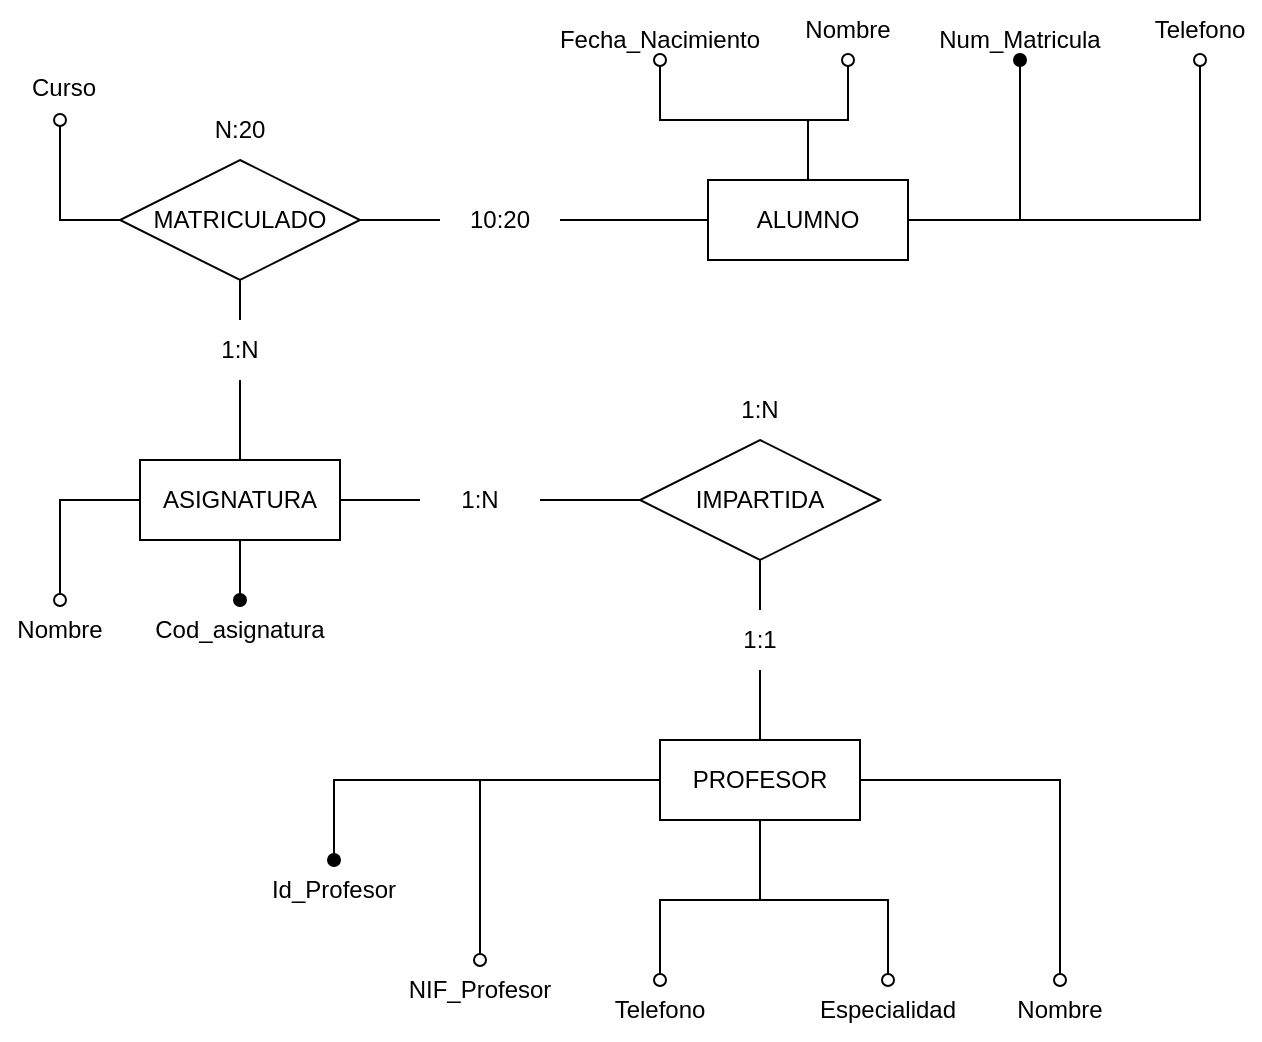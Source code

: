 <mxfile version="26.1.1">
  <diagram name="Página-1" id="_XEazPH0jgUANQakg6KC">
    <mxGraphModel dx="600" dy="326" grid="1" gridSize="10" guides="1" tooltips="1" connect="1" arrows="1" fold="1" page="1" pageScale="1" pageWidth="827" pageHeight="1169" math="0" shadow="0">
      <root>
        <mxCell id="0" />
        <mxCell id="1" parent="0" />
        <mxCell id="dl99ZVLsb3P6r3GAkJ6L-15" value="" style="edgeStyle=orthogonalEdgeStyle;rounded=0;orthogonalLoop=1;jettySize=auto;html=1;endArrow=oval;endFill=1;" edge="1" parent="1" source="dl99ZVLsb3P6r3GAkJ6L-2" target="dl99ZVLsb3P6r3GAkJ6L-12">
          <mxGeometry relative="1" as="geometry" />
        </mxCell>
        <mxCell id="dl99ZVLsb3P6r3GAkJ6L-17" style="edgeStyle=orthogonalEdgeStyle;rounded=0;orthogonalLoop=1;jettySize=auto;html=1;endArrow=oval;startFill=0;endFill=0;" edge="1" parent="1" source="dl99ZVLsb3P6r3GAkJ6L-2" target="dl99ZVLsb3P6r3GAkJ6L-16">
          <mxGeometry relative="1" as="geometry" />
        </mxCell>
        <mxCell id="dl99ZVLsb3P6r3GAkJ6L-19" style="edgeStyle=orthogonalEdgeStyle;rounded=0;orthogonalLoop=1;jettySize=auto;html=1;endArrow=oval;endFill=0;" edge="1" parent="1" source="dl99ZVLsb3P6r3GAkJ6L-2" target="dl99ZVLsb3P6r3GAkJ6L-18">
          <mxGeometry relative="1" as="geometry" />
        </mxCell>
        <mxCell id="dl99ZVLsb3P6r3GAkJ6L-21" style="edgeStyle=orthogonalEdgeStyle;rounded=0;orthogonalLoop=1;jettySize=auto;html=1;endArrow=oval;endFill=0;" edge="1" parent="1" source="dl99ZVLsb3P6r3GAkJ6L-2" target="dl99ZVLsb3P6r3GAkJ6L-20">
          <mxGeometry relative="1" as="geometry" />
        </mxCell>
        <mxCell id="dl99ZVLsb3P6r3GAkJ6L-41" style="edgeStyle=orthogonalEdgeStyle;rounded=0;orthogonalLoop=1;jettySize=auto;html=1;endArrow=none;endFill=0;startFill=0;" edge="1" parent="1" source="dl99ZVLsb3P6r3GAkJ6L-44" target="dl99ZVLsb3P6r3GAkJ6L-37">
          <mxGeometry relative="1" as="geometry" />
        </mxCell>
        <mxCell id="dl99ZVLsb3P6r3GAkJ6L-2" value="ALUMNO" style="whiteSpace=wrap;html=1;align=center;" vertex="1" parent="1">
          <mxGeometry x="364" y="140" width="100" height="40" as="geometry" />
        </mxCell>
        <mxCell id="dl99ZVLsb3P6r3GAkJ6L-32" style="edgeStyle=orthogonalEdgeStyle;rounded=0;orthogonalLoop=1;jettySize=auto;html=1;endArrow=oval;endFill=1;" edge="1" parent="1" source="dl99ZVLsb3P6r3GAkJ6L-3" target="dl99ZVLsb3P6r3GAkJ6L-27">
          <mxGeometry relative="1" as="geometry" />
        </mxCell>
        <mxCell id="dl99ZVLsb3P6r3GAkJ6L-33" style="edgeStyle=orthogonalEdgeStyle;rounded=0;orthogonalLoop=1;jettySize=auto;html=1;endArrow=oval;endFill=0;" edge="1" parent="1" source="dl99ZVLsb3P6r3GAkJ6L-3" target="dl99ZVLsb3P6r3GAkJ6L-28">
          <mxGeometry relative="1" as="geometry" />
        </mxCell>
        <mxCell id="dl99ZVLsb3P6r3GAkJ6L-34" style="edgeStyle=orthogonalEdgeStyle;rounded=0;orthogonalLoop=1;jettySize=auto;html=1;endArrow=oval;endFill=0;" edge="1" parent="1" source="dl99ZVLsb3P6r3GAkJ6L-3" target="dl99ZVLsb3P6r3GAkJ6L-29">
          <mxGeometry relative="1" as="geometry" />
        </mxCell>
        <mxCell id="dl99ZVLsb3P6r3GAkJ6L-35" style="edgeStyle=orthogonalEdgeStyle;rounded=0;orthogonalLoop=1;jettySize=auto;html=1;endArrow=oval;endFill=0;" edge="1" parent="1" source="dl99ZVLsb3P6r3GAkJ6L-3" target="dl99ZVLsb3P6r3GAkJ6L-30">
          <mxGeometry relative="1" as="geometry" />
        </mxCell>
        <mxCell id="dl99ZVLsb3P6r3GAkJ6L-36" style="edgeStyle=orthogonalEdgeStyle;rounded=0;orthogonalLoop=1;jettySize=auto;html=1;endArrow=oval;endFill=0;" edge="1" parent="1" source="dl99ZVLsb3P6r3GAkJ6L-3" target="dl99ZVLsb3P6r3GAkJ6L-31">
          <mxGeometry relative="1" as="geometry" />
        </mxCell>
        <mxCell id="dl99ZVLsb3P6r3GAkJ6L-49" style="edgeStyle=orthogonalEdgeStyle;rounded=0;orthogonalLoop=1;jettySize=auto;html=1;endArrow=none;startFill=0;" edge="1" parent="1" source="dl99ZVLsb3P6r3GAkJ6L-59" target="dl99ZVLsb3P6r3GAkJ6L-48">
          <mxGeometry relative="1" as="geometry" />
        </mxCell>
        <mxCell id="dl99ZVLsb3P6r3GAkJ6L-3" value="PROFESOR" style="whiteSpace=wrap;html=1;align=center;" vertex="1" parent="1">
          <mxGeometry x="340" y="420" width="100" height="40" as="geometry" />
        </mxCell>
        <mxCell id="dl99ZVLsb3P6r3GAkJ6L-24" style="edgeStyle=orthogonalEdgeStyle;rounded=0;orthogonalLoop=1;jettySize=auto;html=1;exitX=0.5;exitY=1;exitDx=0;exitDy=0;endArrow=oval;endFill=1;" edge="1" parent="1" source="dl99ZVLsb3P6r3GAkJ6L-4" target="dl99ZVLsb3P6r3GAkJ6L-22">
          <mxGeometry relative="1" as="geometry" />
        </mxCell>
        <mxCell id="dl99ZVLsb3P6r3GAkJ6L-26" style="edgeStyle=orthogonalEdgeStyle;rounded=0;orthogonalLoop=1;jettySize=auto;html=1;exitX=0;exitY=0.5;exitDx=0;exitDy=0;endArrow=oval;endFill=0;" edge="1" parent="1" source="dl99ZVLsb3P6r3GAkJ6L-4" target="dl99ZVLsb3P6r3GAkJ6L-25">
          <mxGeometry relative="1" as="geometry" />
        </mxCell>
        <mxCell id="dl99ZVLsb3P6r3GAkJ6L-4" value="ASIGNATURA" style="whiteSpace=wrap;html=1;align=center;" vertex="1" parent="1">
          <mxGeometry x="80" y="280" width="100" height="40" as="geometry" />
        </mxCell>
        <mxCell id="dl99ZVLsb3P6r3GAkJ6L-12" value="Num_Matricula" style="text;html=1;align=center;verticalAlign=middle;whiteSpace=wrap;rounded=0;" vertex="1" parent="1">
          <mxGeometry x="470" y="60" width="100" height="20" as="geometry" />
        </mxCell>
        <mxCell id="dl99ZVLsb3P6r3GAkJ6L-14" style="edgeStyle=orthogonalEdgeStyle;rounded=0;orthogonalLoop=1;jettySize=auto;html=1;exitX=0.5;exitY=1;exitDx=0;exitDy=0;" edge="1" parent="1" source="dl99ZVLsb3P6r3GAkJ6L-12" target="dl99ZVLsb3P6r3GAkJ6L-12">
          <mxGeometry relative="1" as="geometry" />
        </mxCell>
        <mxCell id="dl99ZVLsb3P6r3GAkJ6L-16" value="Nombre" style="text;html=1;align=center;verticalAlign=middle;whiteSpace=wrap;rounded=0;" vertex="1" parent="1">
          <mxGeometry x="404" y="50" width="60" height="30" as="geometry" />
        </mxCell>
        <mxCell id="dl99ZVLsb3P6r3GAkJ6L-18" value="Fecha_Nacimiento" style="text;html=1;align=center;verticalAlign=middle;whiteSpace=wrap;rounded=0;" vertex="1" parent="1">
          <mxGeometry x="285" y="60" width="110" height="20" as="geometry" />
        </mxCell>
        <mxCell id="dl99ZVLsb3P6r3GAkJ6L-20" value="Telefono" style="text;html=1;align=center;verticalAlign=middle;whiteSpace=wrap;rounded=0;" vertex="1" parent="1">
          <mxGeometry x="580" y="50" width="60" height="30" as="geometry" />
        </mxCell>
        <mxCell id="dl99ZVLsb3P6r3GAkJ6L-22" value="Cod_asignatura" style="text;html=1;align=center;verticalAlign=middle;whiteSpace=wrap;rounded=0;" vertex="1" parent="1">
          <mxGeometry x="75" y="350" width="110" height="30" as="geometry" />
        </mxCell>
        <mxCell id="dl99ZVLsb3P6r3GAkJ6L-25" value="Nombre" style="text;html=1;align=center;verticalAlign=middle;whiteSpace=wrap;rounded=0;" vertex="1" parent="1">
          <mxGeometry x="10" y="350" width="60" height="30" as="geometry" />
        </mxCell>
        <mxCell id="dl99ZVLsb3P6r3GAkJ6L-27" value="Id_Profesor" style="text;html=1;align=center;verticalAlign=middle;whiteSpace=wrap;rounded=0;" vertex="1" parent="1">
          <mxGeometry x="144" y="480" width="66" height="30" as="geometry" />
        </mxCell>
        <mxCell id="dl99ZVLsb3P6r3GAkJ6L-28" value="NIF_Profesor" style="text;html=1;align=center;verticalAlign=middle;whiteSpace=wrap;rounded=0;" vertex="1" parent="1">
          <mxGeometry x="210" y="530" width="80" height="30" as="geometry" />
        </mxCell>
        <mxCell id="dl99ZVLsb3P6r3GAkJ6L-29" value="Nombre" style="text;html=1;align=center;verticalAlign=middle;whiteSpace=wrap;rounded=0;" vertex="1" parent="1">
          <mxGeometry x="510" y="540" width="60" height="30" as="geometry" />
        </mxCell>
        <mxCell id="dl99ZVLsb3P6r3GAkJ6L-30" value="Especialidad" style="text;html=1;align=center;verticalAlign=middle;whiteSpace=wrap;rounded=0;" vertex="1" parent="1">
          <mxGeometry x="414" y="540" width="80" height="30" as="geometry" />
        </mxCell>
        <mxCell id="dl99ZVLsb3P6r3GAkJ6L-31" value="Telefono" style="text;html=1;align=center;verticalAlign=middle;whiteSpace=wrap;rounded=0;" vertex="1" parent="1">
          <mxGeometry x="310" y="540" width="60" height="30" as="geometry" />
        </mxCell>
        <mxCell id="dl99ZVLsb3P6r3GAkJ6L-42" style="edgeStyle=orthogonalEdgeStyle;rounded=0;orthogonalLoop=1;jettySize=auto;html=1;endArrow=none;startFill=0;" edge="1" parent="1" source="dl99ZVLsb3P6r3GAkJ6L-43" target="dl99ZVLsb3P6r3GAkJ6L-4">
          <mxGeometry relative="1" as="geometry" />
        </mxCell>
        <mxCell id="dl99ZVLsb3P6r3GAkJ6L-37" value="MATRICULADO" style="shape=rhombus;perimeter=rhombusPerimeter;whiteSpace=wrap;html=1;align=center;" vertex="1" parent="1">
          <mxGeometry x="70" y="130" width="120" height="60" as="geometry" />
        </mxCell>
        <mxCell id="dl99ZVLsb3P6r3GAkJ6L-45" value="N:20" style="text;html=1;align=center;verticalAlign=middle;whiteSpace=wrap;rounded=0;" vertex="1" parent="1">
          <mxGeometry x="100" y="100" width="60" height="30" as="geometry" />
        </mxCell>
        <mxCell id="dl99ZVLsb3P6r3GAkJ6L-46" value="Curso" style="text;strokeColor=none;fillColor=none;spacingLeft=4;spacingRight=4;overflow=hidden;rotatable=0;points=[[0,0.5],[1,0.5]];portConstraint=eastwest;fontSize=12;whiteSpace=wrap;html=1;" vertex="1" parent="1">
          <mxGeometry x="20" y="80" width="50" height="30" as="geometry" />
        </mxCell>
        <mxCell id="dl99ZVLsb3P6r3GAkJ6L-47" style="edgeStyle=orthogonalEdgeStyle;rounded=0;orthogonalLoop=1;jettySize=auto;html=1;exitX=0;exitY=0.5;exitDx=0;exitDy=0;entryX=0.4;entryY=1;entryDx=0;entryDy=0;entryPerimeter=0;endArrow=oval;endFill=0;" edge="1" parent="1" source="dl99ZVLsb3P6r3GAkJ6L-37" target="dl99ZVLsb3P6r3GAkJ6L-46">
          <mxGeometry relative="1" as="geometry" />
        </mxCell>
        <mxCell id="dl99ZVLsb3P6r3GAkJ6L-50" style="edgeStyle=orthogonalEdgeStyle;rounded=0;orthogonalLoop=1;jettySize=auto;html=1;endArrow=none;startFill=0;" edge="1" parent="1" source="dl99ZVLsb3P6r3GAkJ6L-57" target="dl99ZVLsb3P6r3GAkJ6L-4">
          <mxGeometry relative="1" as="geometry" />
        </mxCell>
        <mxCell id="dl99ZVLsb3P6r3GAkJ6L-48" value="IMPARTIDA" style="shape=rhombus;perimeter=rhombusPerimeter;whiteSpace=wrap;html=1;align=center;" vertex="1" parent="1">
          <mxGeometry x="330" y="270" width="120" height="60" as="geometry" />
        </mxCell>
        <mxCell id="dl99ZVLsb3P6r3GAkJ6L-54" value="" style="edgeStyle=orthogonalEdgeStyle;rounded=0;orthogonalLoop=1;jettySize=auto;html=1;endArrow=none;endFill=0;startFill=0;" edge="1" parent="1" source="dl99ZVLsb3P6r3GAkJ6L-2" target="dl99ZVLsb3P6r3GAkJ6L-44">
          <mxGeometry relative="1" as="geometry">
            <mxPoint x="364" y="160" as="sourcePoint" />
            <mxPoint x="190" y="160" as="targetPoint" />
          </mxGeometry>
        </mxCell>
        <mxCell id="dl99ZVLsb3P6r3GAkJ6L-44" value="10:20" style="text;html=1;align=center;verticalAlign=middle;whiteSpace=wrap;rounded=0;" vertex="1" parent="1">
          <mxGeometry x="230" y="145" width="60" height="30" as="geometry" />
        </mxCell>
        <mxCell id="dl99ZVLsb3P6r3GAkJ6L-55" value="" style="edgeStyle=orthogonalEdgeStyle;rounded=0;orthogonalLoop=1;jettySize=auto;html=1;endArrow=none;startFill=0;" edge="1" parent="1" source="dl99ZVLsb3P6r3GAkJ6L-37" target="dl99ZVLsb3P6r3GAkJ6L-43">
          <mxGeometry relative="1" as="geometry">
            <mxPoint x="130" y="190" as="sourcePoint" />
            <mxPoint x="130" y="250" as="targetPoint" />
          </mxGeometry>
        </mxCell>
        <mxCell id="dl99ZVLsb3P6r3GAkJ6L-43" value="1:N" style="text;html=1;align=center;verticalAlign=middle;whiteSpace=wrap;rounded=0;" vertex="1" parent="1">
          <mxGeometry x="100" y="210" width="60" height="30" as="geometry" />
        </mxCell>
        <mxCell id="dl99ZVLsb3P6r3GAkJ6L-56" value="" style="edgeStyle=orthogonalEdgeStyle;rounded=0;orthogonalLoop=1;jettySize=auto;html=1;endArrow=none;startFill=0;" edge="1" parent="1" source="dl99ZVLsb3P6r3GAkJ6L-48" target="dl99ZVLsb3P6r3GAkJ6L-57">
          <mxGeometry relative="1" as="geometry">
            <mxPoint x="330" y="300" as="sourcePoint" />
            <mxPoint x="180" y="300" as="targetPoint" />
          </mxGeometry>
        </mxCell>
        <mxCell id="dl99ZVLsb3P6r3GAkJ6L-57" value="1:N" style="text;html=1;align=center;verticalAlign=middle;whiteSpace=wrap;rounded=0;" vertex="1" parent="1">
          <mxGeometry x="220" y="285" width="60" height="30" as="geometry" />
        </mxCell>
        <mxCell id="dl99ZVLsb3P6r3GAkJ6L-58" value="" style="edgeStyle=orthogonalEdgeStyle;rounded=0;orthogonalLoop=1;jettySize=auto;html=1;endArrow=none;startFill=0;" edge="1" parent="1" source="dl99ZVLsb3P6r3GAkJ6L-3" target="dl99ZVLsb3P6r3GAkJ6L-59">
          <mxGeometry relative="1" as="geometry">
            <mxPoint x="390" y="420" as="sourcePoint" />
            <mxPoint x="390" y="330" as="targetPoint" />
          </mxGeometry>
        </mxCell>
        <mxCell id="dl99ZVLsb3P6r3GAkJ6L-59" value="1:1" style="text;html=1;align=center;verticalAlign=middle;whiteSpace=wrap;rounded=0;" vertex="1" parent="1">
          <mxGeometry x="360" y="355" width="60" height="30" as="geometry" />
        </mxCell>
        <mxCell id="dl99ZVLsb3P6r3GAkJ6L-60" value="1:N" style="text;html=1;align=center;verticalAlign=middle;whiteSpace=wrap;rounded=0;" vertex="1" parent="1">
          <mxGeometry x="360" y="240" width="60" height="30" as="geometry" />
        </mxCell>
      </root>
    </mxGraphModel>
  </diagram>
</mxfile>
